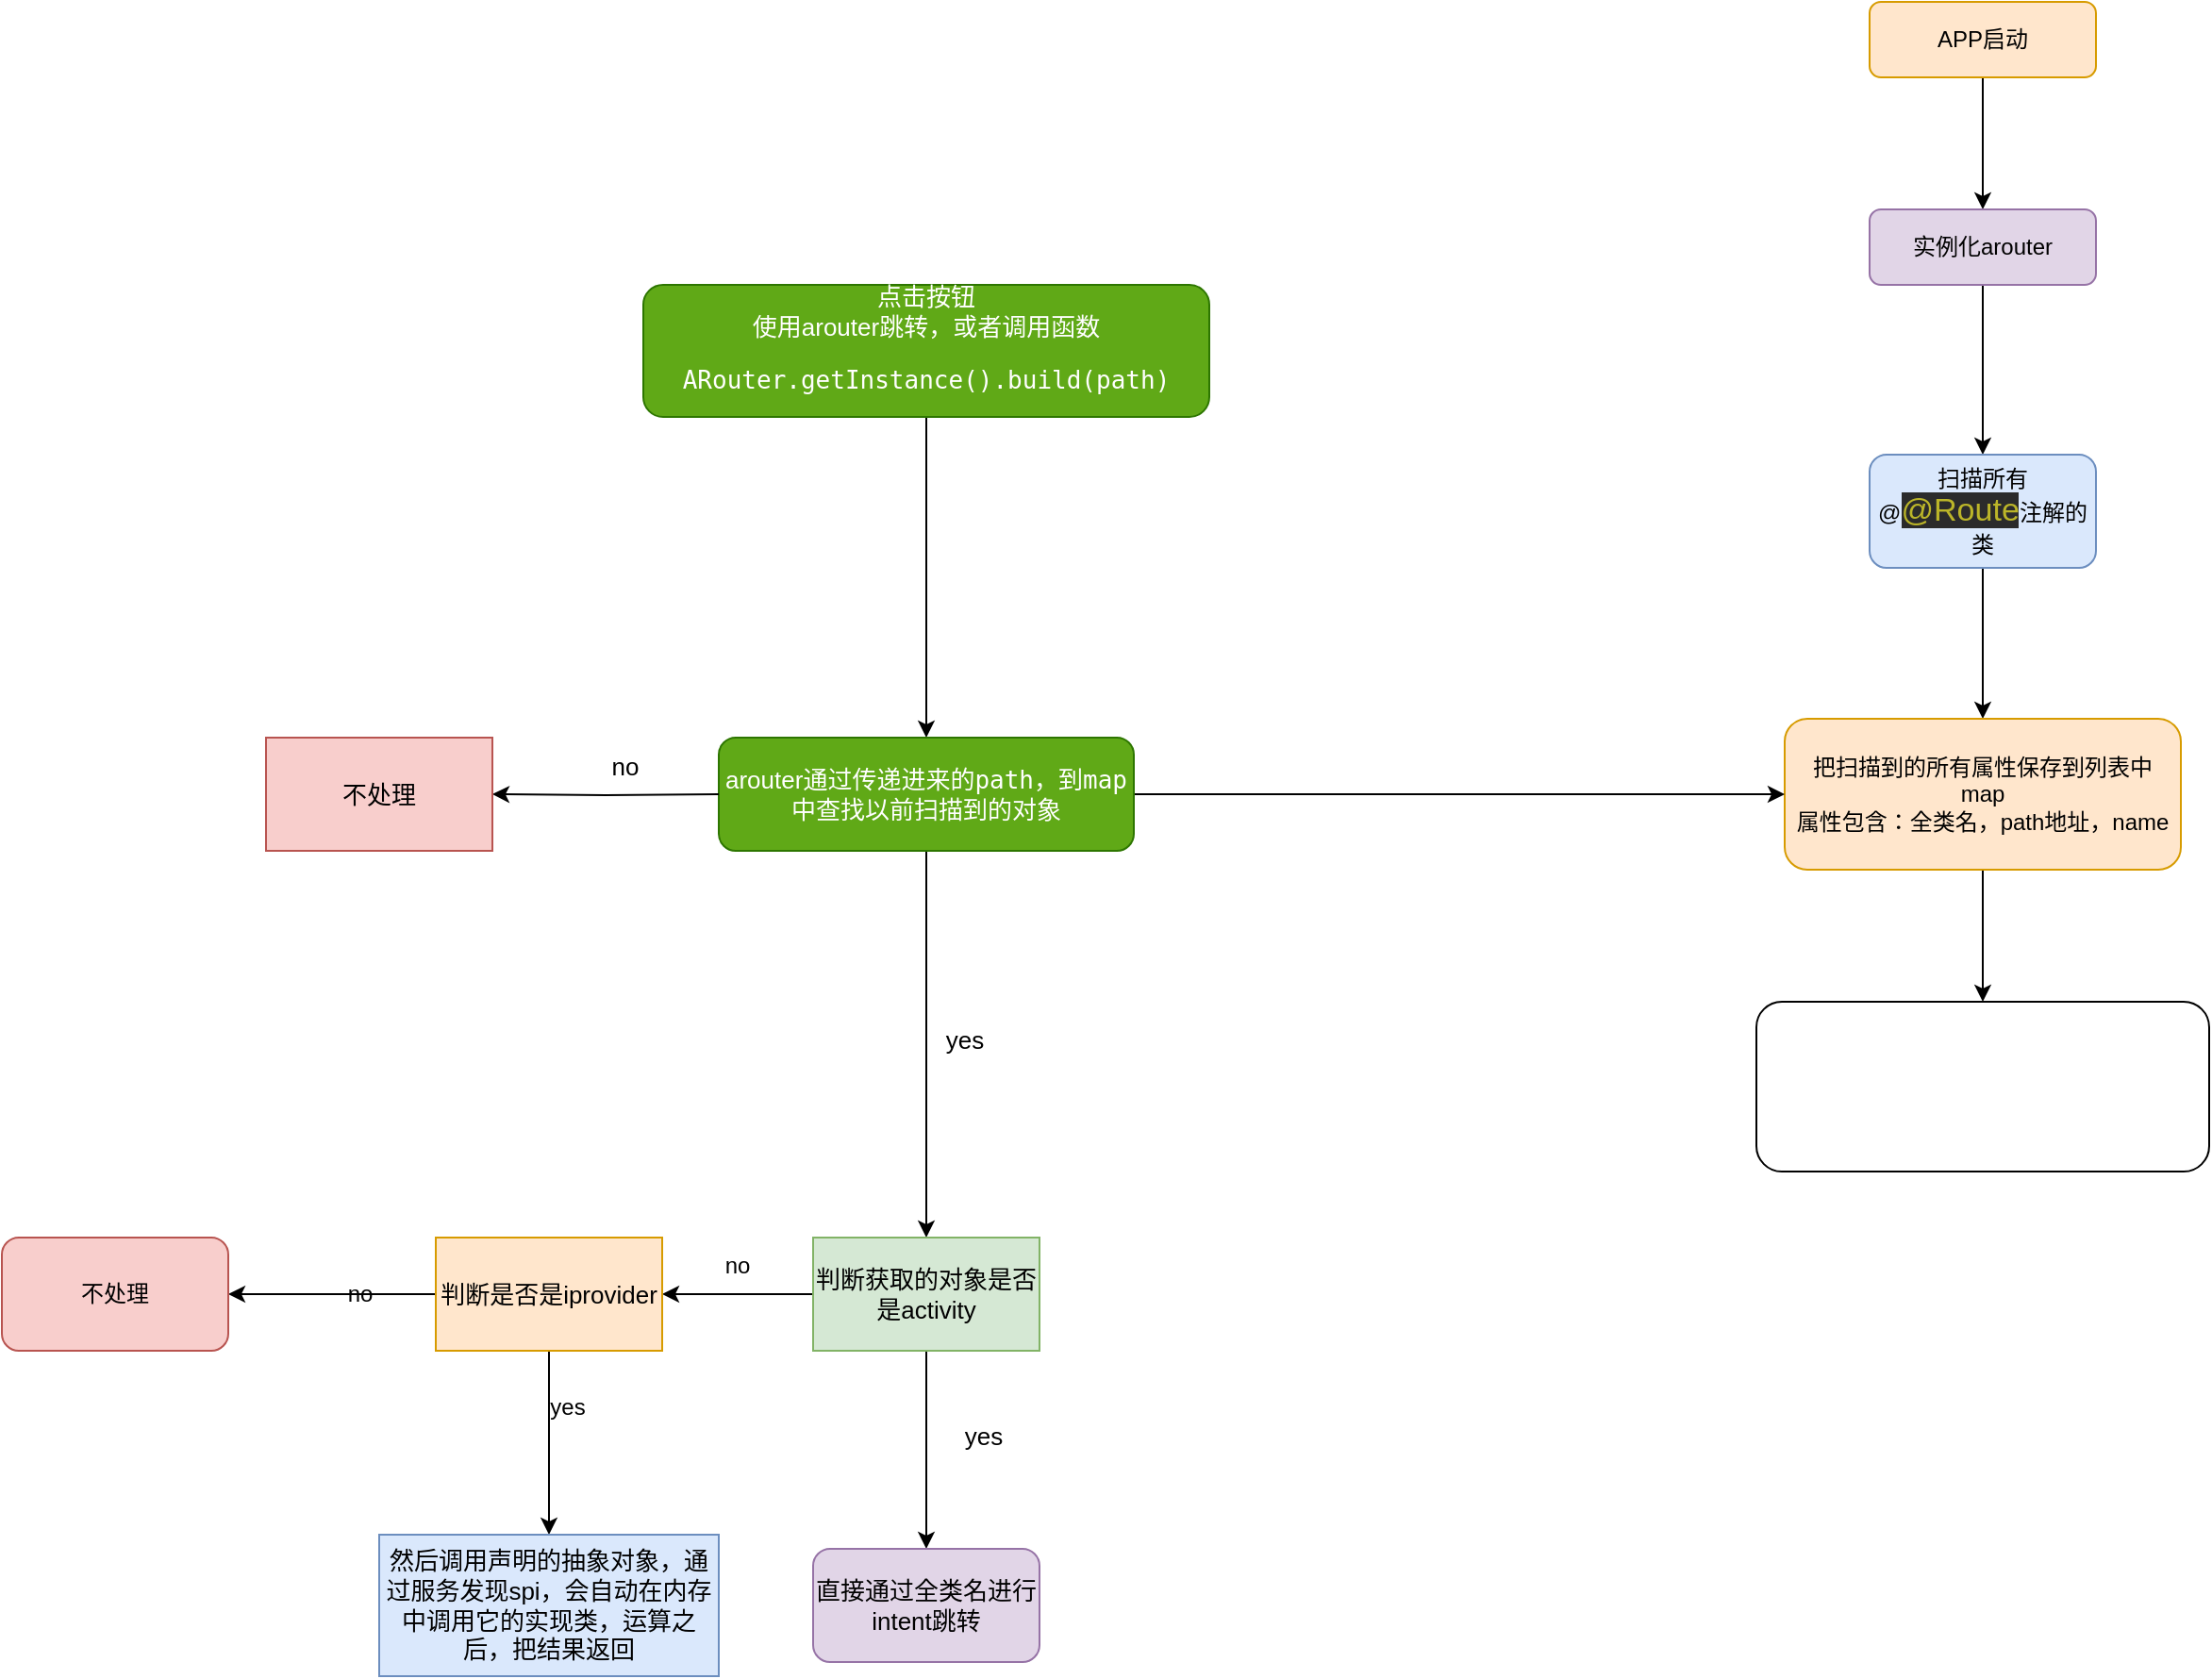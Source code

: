 <mxfile version="16.2.2" type="github">
  <diagram id="C5RBs43oDa-KdzZeNtuy" name="Page-1">
    <mxGraphModel dx="2249" dy="905" grid="1" gridSize="10" guides="1" tooltips="1" connect="1" arrows="1" fold="1" page="1" pageScale="1" pageWidth="827" pageHeight="1169" math="0" shadow="0">
      <root>
        <mxCell id="WIyWlLk6GJQsqaUBKTNV-0" />
        <mxCell id="WIyWlLk6GJQsqaUBKTNV-1" parent="WIyWlLk6GJQsqaUBKTNV-0" />
        <mxCell id="lKY-BgDjoh4vxxJiajSs-1" style="edgeStyle=orthogonalEdgeStyle;rounded=0;orthogonalLoop=1;jettySize=auto;html=1;" parent="WIyWlLk6GJQsqaUBKTNV-1" source="WIyWlLk6GJQsqaUBKTNV-3" target="lKY-BgDjoh4vxxJiajSs-0" edge="1">
          <mxGeometry relative="1" as="geometry" />
        </mxCell>
        <mxCell id="WIyWlLk6GJQsqaUBKTNV-3" value="APP启动" style="rounded=1;whiteSpace=wrap;html=1;fontSize=12;glass=0;strokeWidth=1;shadow=0;fillColor=#ffe6cc;strokeColor=#d79b00;" parent="WIyWlLk6GJQsqaUBKTNV-1" vertex="1">
          <mxGeometry x="340" y="30" width="120" height="40" as="geometry" />
        </mxCell>
        <mxCell id="lKY-BgDjoh4vxxJiajSs-4" style="edgeStyle=orthogonalEdgeStyle;rounded=0;orthogonalLoop=1;jettySize=auto;html=1;exitX=0.5;exitY=1;exitDx=0;exitDy=0;" parent="WIyWlLk6GJQsqaUBKTNV-1" source="lKY-BgDjoh4vxxJiajSs-0" target="lKY-BgDjoh4vxxJiajSs-3" edge="1">
          <mxGeometry relative="1" as="geometry" />
        </mxCell>
        <mxCell id="lKY-BgDjoh4vxxJiajSs-0" value="实例化arouter" style="rounded=1;whiteSpace=wrap;html=1;fontSize=12;glass=0;strokeWidth=1;shadow=0;fillColor=#e1d5e7;strokeColor=#9673a6;" parent="WIyWlLk6GJQsqaUBKTNV-1" vertex="1">
          <mxGeometry x="340" y="140" width="120" height="40" as="geometry" />
        </mxCell>
        <mxCell id="lKY-BgDjoh4vxxJiajSs-6" value="" style="edgeStyle=orthogonalEdgeStyle;rounded=0;orthogonalLoop=1;jettySize=auto;html=1;" parent="WIyWlLk6GJQsqaUBKTNV-1" source="lKY-BgDjoh4vxxJiajSs-3" target="lKY-BgDjoh4vxxJiajSs-5" edge="1">
          <mxGeometry relative="1" as="geometry" />
        </mxCell>
        <mxCell id="lKY-BgDjoh4vxxJiajSs-3" value="扫描所有@&lt;span style=&quot;color: rgb(187 , 181 , 41) ; background-color: rgb(43 , 43 , 43) ; font-size: 12.8pt&quot;&gt;@Route&lt;/span&gt;&lt;span style=&quot;font-family: &amp;#34;helvetica&amp;#34;&quot;&gt;注解的类&lt;/span&gt;" style="rounded=1;whiteSpace=wrap;html=1;fillColor=#dae8fc;strokeColor=#6c8ebf;" parent="WIyWlLk6GJQsqaUBKTNV-1" vertex="1">
          <mxGeometry x="340" y="270" width="120" height="60" as="geometry" />
        </mxCell>
        <mxCell id="lKY-BgDjoh4vxxJiajSs-8" value="" style="edgeStyle=orthogonalEdgeStyle;rounded=0;orthogonalLoop=1;jettySize=auto;html=1;" parent="WIyWlLk6GJQsqaUBKTNV-1" source="lKY-BgDjoh4vxxJiajSs-5" target="lKY-BgDjoh4vxxJiajSs-7" edge="1">
          <mxGeometry relative="1" as="geometry" />
        </mxCell>
        <mxCell id="lKY-BgDjoh4vxxJiajSs-5" value="把扫描到的所有属性保存到列表中&lt;br&gt;map&lt;br&gt;属性包含：全类名，path地址，name" style="whiteSpace=wrap;html=1;rounded=1;fillColor=#ffe6cc;strokeColor=#d79b00;" parent="WIyWlLk6GJQsqaUBKTNV-1" vertex="1">
          <mxGeometry x="295" y="410" width="210" height="80" as="geometry" />
        </mxCell>
        <mxCell id="lKY-BgDjoh4vxxJiajSs-7" value="" style="whiteSpace=wrap;html=1;rounded=1;" parent="WIyWlLk6GJQsqaUBKTNV-1" vertex="1">
          <mxGeometry x="280" y="560" width="240" height="90" as="geometry" />
        </mxCell>
        <mxCell id="lKY-BgDjoh4vxxJiajSs-12" value="" style="edgeStyle=orthogonalEdgeStyle;rounded=0;orthogonalLoop=1;jettySize=auto;html=1;fontSize=13;fontColor=#000000;" parent="WIyWlLk6GJQsqaUBKTNV-1" source="lKY-BgDjoh4vxxJiajSs-9" target="lKY-BgDjoh4vxxJiajSs-11" edge="1">
          <mxGeometry relative="1" as="geometry" />
        </mxCell>
        <mxCell id="lKY-BgDjoh4vxxJiajSs-9" value="点击按钮&lt;br style=&quot;font-size: 13px&quot;&gt;使用arouter跳转，或者调用函数&lt;br style=&quot;font-size: 13px&quot;&gt;&lt;pre style=&quot;font-family: &amp;#34;jetbrains mono&amp;#34; , monospace ; font-size: 13px&quot;&gt;ARouter.getInstance().build(path)&lt;/pre&gt;" style="rounded=1;whiteSpace=wrap;html=1;fontSize=13;fillColor=#60a917;fontColor=#ffffff;strokeColor=#2D7600;" parent="WIyWlLk6GJQsqaUBKTNV-1" vertex="1">
          <mxGeometry x="-310" y="180" width="300" height="70" as="geometry" />
        </mxCell>
        <mxCell id="lKY-BgDjoh4vxxJiajSs-14" style="edgeStyle=orthogonalEdgeStyle;rounded=0;orthogonalLoop=1;jettySize=auto;html=1;exitX=1;exitY=0.5;exitDx=0;exitDy=0;entryX=0;entryY=0.5;entryDx=0;entryDy=0;fontSize=13;fontColor=#000000;" parent="WIyWlLk6GJQsqaUBKTNV-1" source="lKY-BgDjoh4vxxJiajSs-11" target="lKY-BgDjoh4vxxJiajSs-5" edge="1">
          <mxGeometry relative="1" as="geometry" />
        </mxCell>
        <mxCell id="lKY-BgDjoh4vxxJiajSs-16" value="" style="edgeStyle=orthogonalEdgeStyle;rounded=0;orthogonalLoop=1;jettySize=auto;html=1;fontSize=13;fontColor=#000000;entryX=0.5;entryY=0;entryDx=0;entryDy=0;" parent="WIyWlLk6GJQsqaUBKTNV-1" source="lKY-BgDjoh4vxxJiajSs-11" edge="1">
          <mxGeometry relative="1" as="geometry">
            <mxPoint x="-160" y="685" as="targetPoint" />
          </mxGeometry>
        </mxCell>
        <mxCell id="lKY-BgDjoh4vxxJiajSs-11" value="arouter通过传递进来的&lt;span style=&quot;font-family: &amp;#34;jetbrains mono&amp;#34; , monospace&quot;&gt;path，到map中查找以前扫描到的对象&lt;/span&gt;" style="whiteSpace=wrap;html=1;fontSize=13;fillColor=#60a917;strokeColor=#2D7600;fontColor=#ffffff;rounded=1;" parent="WIyWlLk6GJQsqaUBKTNV-1" vertex="1">
          <mxGeometry x="-270" y="420" width="220" height="60" as="geometry" />
        </mxCell>
        <mxCell id="lKY-BgDjoh4vxxJiajSs-21" value="" style="edgeStyle=orthogonalEdgeStyle;rounded=0;orthogonalLoop=1;jettySize=auto;html=1;fontSize=13;fontColor=#000000;" parent="WIyWlLk6GJQsqaUBKTNV-1" target="lKY-BgDjoh4vxxJiajSs-20" edge="1">
          <mxGeometry relative="1" as="geometry">
            <mxPoint x="-270" y="450" as="sourcePoint" />
          </mxGeometry>
        </mxCell>
        <mxCell id="lKY-BgDjoh4vxxJiajSs-28" style="edgeStyle=orthogonalEdgeStyle;rounded=0;orthogonalLoop=1;jettySize=auto;html=1;exitX=0.5;exitY=1;exitDx=0;exitDy=0;fontSize=13;fontColor=#000000;" parent="WIyWlLk6GJQsqaUBKTNV-1" source="lKY-BgDjoh4vxxJiajSs-18" edge="1">
          <mxGeometry relative="1" as="geometry">
            <mxPoint x="-160" y="850" as="targetPoint" />
          </mxGeometry>
        </mxCell>
        <mxCell id="rFCglLOGvMhFkkKLhLlN-1" value="" style="edgeStyle=orthogonalEdgeStyle;rounded=0;orthogonalLoop=1;jettySize=auto;html=1;" edge="1" parent="WIyWlLk6GJQsqaUBKTNV-1" source="lKY-BgDjoh4vxxJiajSs-18" target="rFCglLOGvMhFkkKLhLlN-0">
          <mxGeometry relative="1" as="geometry" />
        </mxCell>
        <mxCell id="lKY-BgDjoh4vxxJiajSs-18" value="判断获取的对象是否是activity" style="whiteSpace=wrap;html=1;fontSize=13;labelBackgroundColor=none;fillColor=#d5e8d4;strokeColor=#82b366;" parent="WIyWlLk6GJQsqaUBKTNV-1" vertex="1">
          <mxGeometry x="-220" y="685" width="120" height="60" as="geometry" />
        </mxCell>
        <mxCell id="lKY-BgDjoh4vxxJiajSs-20" value="不处理" style="whiteSpace=wrap;html=1;fontSize=13;labelBackgroundColor=none;fillColor=#f8cecc;strokeColor=#b85450;" parent="WIyWlLk6GJQsqaUBKTNV-1" vertex="1">
          <mxGeometry x="-510" y="420" width="120" height="60" as="geometry" />
        </mxCell>
        <mxCell id="lKY-BgDjoh4vxxJiajSs-23" value="no" style="text;html=1;align=center;verticalAlign=middle;resizable=0;points=[];autosize=1;strokeColor=none;fillColor=none;fontSize=13;fontColor=#000000;" parent="WIyWlLk6GJQsqaUBKTNV-1" vertex="1">
          <mxGeometry x="-335" y="425" width="30" height="20" as="geometry" />
        </mxCell>
        <mxCell id="lKY-BgDjoh4vxxJiajSs-24" value="yes" style="text;html=1;align=center;verticalAlign=middle;resizable=0;points=[];autosize=1;strokeColor=none;fillColor=none;fontSize=13;fontColor=#000000;" parent="WIyWlLk6GJQsqaUBKTNV-1" vertex="1">
          <mxGeometry x="-160" y="570" width="40" height="20" as="geometry" />
        </mxCell>
        <mxCell id="lKY-BgDjoh4vxxJiajSs-29" value="直接通过全类名进行intent跳转" style="rounded=1;whiteSpace=wrap;html=1;labelBackgroundColor=none;fontSize=13;fillColor=#e1d5e7;strokeColor=#9673a6;" parent="WIyWlLk6GJQsqaUBKTNV-1" vertex="1">
          <mxGeometry x="-220" y="850" width="120" height="60" as="geometry" />
        </mxCell>
        <mxCell id="lKY-BgDjoh4vxxJiajSs-30" value="yes" style="text;html=1;align=center;verticalAlign=middle;resizable=0;points=[];autosize=1;strokeColor=none;fillColor=none;fontSize=13;fontColor=#000000;" parent="WIyWlLk6GJQsqaUBKTNV-1" vertex="1">
          <mxGeometry x="-150" y="780" width="40" height="20" as="geometry" />
        </mxCell>
        <mxCell id="rFCglLOGvMhFkkKLhLlN-4" value="" style="edgeStyle=orthogonalEdgeStyle;rounded=0;orthogonalLoop=1;jettySize=auto;html=1;" edge="1" parent="WIyWlLk6GJQsqaUBKTNV-1" source="rFCglLOGvMhFkkKLhLlN-0" target="rFCglLOGvMhFkkKLhLlN-3">
          <mxGeometry relative="1" as="geometry" />
        </mxCell>
        <mxCell id="rFCglLOGvMhFkkKLhLlN-8" style="edgeStyle=orthogonalEdgeStyle;rounded=0;orthogonalLoop=1;jettySize=auto;html=1;exitX=0;exitY=0.5;exitDx=0;exitDy=0;entryX=1;entryY=0.5;entryDx=0;entryDy=0;" edge="1" parent="WIyWlLk6GJQsqaUBKTNV-1" source="rFCglLOGvMhFkkKLhLlN-0" target="rFCglLOGvMhFkkKLhLlN-7">
          <mxGeometry relative="1" as="geometry" />
        </mxCell>
        <mxCell id="rFCglLOGvMhFkkKLhLlN-0" value="判断是否是iprovider" style="whiteSpace=wrap;html=1;fontSize=13;labelBackgroundColor=none;fillColor=#ffe6cc;strokeColor=#d79b00;" vertex="1" parent="WIyWlLk6GJQsqaUBKTNV-1">
          <mxGeometry x="-420" y="685" width="120" height="60" as="geometry" />
        </mxCell>
        <mxCell id="rFCglLOGvMhFkkKLhLlN-2" value="no" style="text;html=1;strokeColor=none;fillColor=none;align=center;verticalAlign=middle;whiteSpace=wrap;rounded=0;" vertex="1" parent="WIyWlLk6GJQsqaUBKTNV-1">
          <mxGeometry x="-290" y="685" width="60" height="30" as="geometry" />
        </mxCell>
        <mxCell id="rFCglLOGvMhFkkKLhLlN-3" value="然后调用声明的抽象对象，通过服务发现spi，会自动在内存中调用它的实现类，运算之后，把结果返回" style="whiteSpace=wrap;html=1;fontSize=13;labelBackgroundColor=none;fillColor=#dae8fc;strokeColor=#6c8ebf;" vertex="1" parent="WIyWlLk6GJQsqaUBKTNV-1">
          <mxGeometry x="-450" y="842.5" width="180" height="75" as="geometry" />
        </mxCell>
        <mxCell id="rFCglLOGvMhFkkKLhLlN-5" value="no" style="text;html=1;strokeColor=none;fillColor=none;align=center;verticalAlign=middle;whiteSpace=wrap;rounded=0;" vertex="1" parent="WIyWlLk6GJQsqaUBKTNV-1">
          <mxGeometry x="-490" y="700" width="60" height="30" as="geometry" />
        </mxCell>
        <mxCell id="rFCglLOGvMhFkkKLhLlN-6" value="yes" style="text;html=1;strokeColor=none;fillColor=none;align=center;verticalAlign=middle;whiteSpace=wrap;rounded=0;" vertex="1" parent="WIyWlLk6GJQsqaUBKTNV-1">
          <mxGeometry x="-380" y="760" width="60" height="30" as="geometry" />
        </mxCell>
        <mxCell id="rFCglLOGvMhFkkKLhLlN-7" value="不处理" style="rounded=1;whiteSpace=wrap;html=1;fillColor=#f8cecc;strokeColor=#b85450;" vertex="1" parent="WIyWlLk6GJQsqaUBKTNV-1">
          <mxGeometry x="-650" y="685" width="120" height="60" as="geometry" />
        </mxCell>
      </root>
    </mxGraphModel>
  </diagram>
</mxfile>
